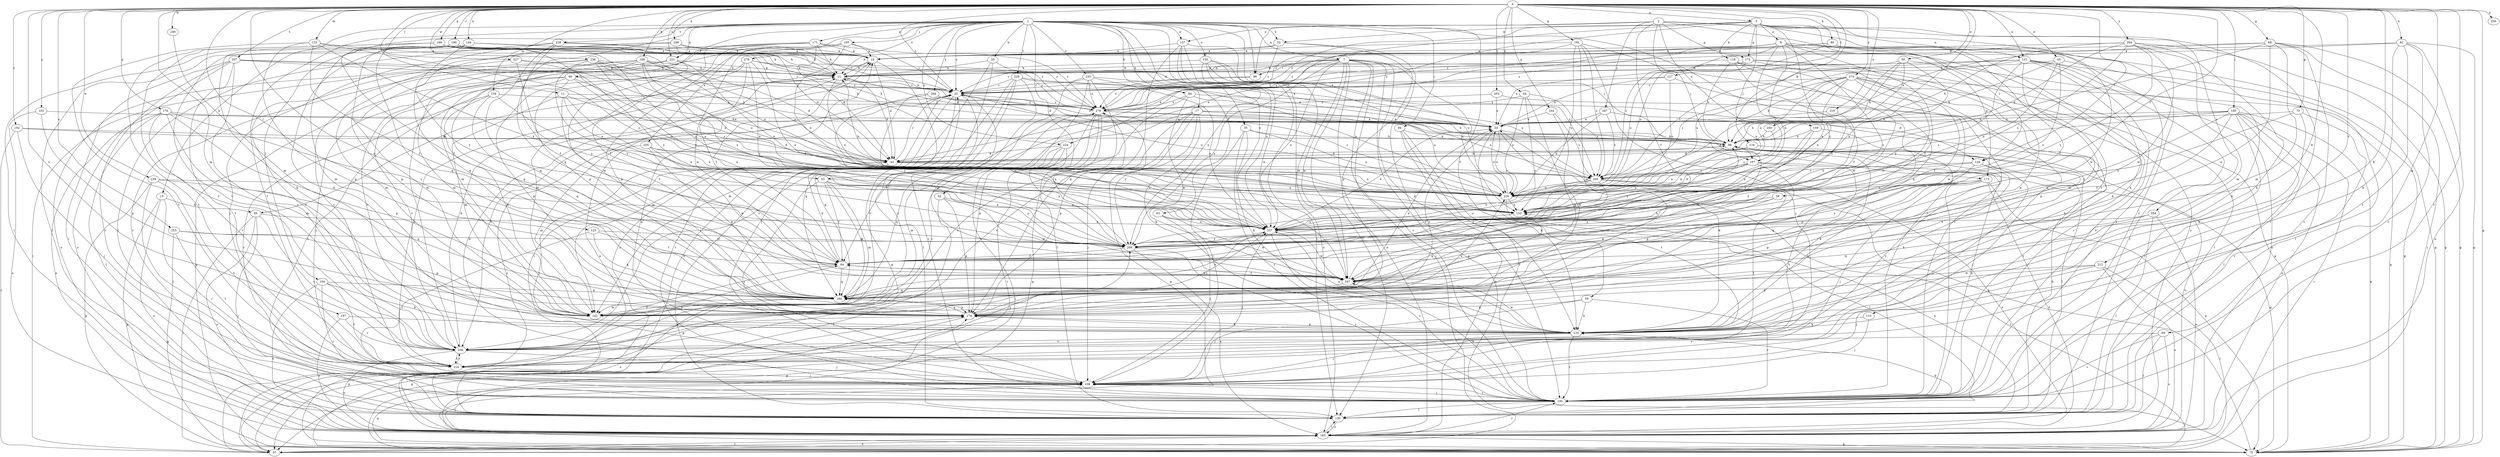 strict digraph  {
0;
1;
2;
3;
7;
9;
10;
11;
13;
17;
20;
21;
32;
35;
42;
43;
44;
45;
50;
52;
53;
54;
58;
59;
60;
63;
64;
68;
69;
73;
75;
80;
82;
84;
85;
86;
94;
96;
97;
100;
103;
104;
105;
107;
108;
109;
110;
116;
118;
120;
123;
127;
129;
130;
133;
134;
142;
144;
151;
153;
155;
157;
159;
163;
164;
169;
171;
172;
173;
174;
176;
181;
184;
190;
192;
195;
197;
200;
203;
204;
205;
207;
212;
216;
219;
222;
224;
226;
227;
228;
229;
235;
236;
238;
239;
240;
247;
248;
250;
253;
255;
257;
264;
266;
267;
269;
274;
278;
279;
0 -> 3  [label=a];
0 -> 11  [label=b];
0 -> 32  [label=c];
0 -> 44  [label=e];
0 -> 45  [label=e];
0 -> 50  [label=e];
0 -> 58  [label=f];
0 -> 68  [label=g];
0 -> 69  [label=g];
0 -> 73  [label=g];
0 -> 75  [label=g];
0 -> 80  [label=h];
0 -> 82  [label=h];
0 -> 100  [label=j];
0 -> 103  [label=j];
0 -> 109  [label=k];
0 -> 110  [label=k];
0 -> 116  [label=k];
0 -> 123  [label=l];
0 -> 127  [label=l];
0 -> 129  [label=l];
0 -> 133  [label=m];
0 -> 134  [label=m];
0 -> 142  [label=m];
0 -> 144  [label=n];
0 -> 151  [label=n];
0 -> 164  [label=p];
0 -> 169  [label=p];
0 -> 176  [label=q];
0 -> 181  [label=q];
0 -> 184  [label=q];
0 -> 190  [label=r];
0 -> 192  [label=r];
0 -> 195  [label=r];
0 -> 197  [label=s];
0 -> 200  [label=s];
0 -> 203  [label=s];
0 -> 207  [label=t];
0 -> 212  [label=t];
0 -> 219  [label=u];
0 -> 222  [label=u];
0 -> 227  [label=v];
0 -> 238  [label=w];
0 -> 239  [label=w];
0 -> 240  [label=w];
0 -> 247  [label=w];
0 -> 248  [label=x];
0 -> 250  [label=x];
0 -> 253  [label=x];
0 -> 264  [label=y];
0 -> 274  [label=z];
1 -> 7  [label=a];
1 -> 13  [label=b];
1 -> 17  [label=b];
1 -> 20  [label=b];
1 -> 32  [label=c];
1 -> 35  [label=d];
1 -> 42  [label=d];
1 -> 52  [label=e];
1 -> 59  [label=f];
1 -> 60  [label=f];
1 -> 63  [label=f];
1 -> 84  [label=h];
1 -> 94  [label=i];
1 -> 96  [label=i];
1 -> 104  [label=j];
1 -> 105  [label=j];
1 -> 107  [label=j];
1 -> 155  [label=o];
1 -> 157  [label=o];
1 -> 171  [label=p];
1 -> 184  [label=q];
1 -> 195  [label=r];
1 -> 216  [label=t];
1 -> 222  [label=u];
1 -> 224  [label=u];
1 -> 228  [label=v];
1 -> 229  [label=v];
1 -> 235  [label=v];
1 -> 255  [label=x];
1 -> 257  [label=x];
1 -> 266  [label=y];
1 -> 278  [label=z];
2 -> 64  [label=f];
2 -> 96  [label=i];
2 -> 107  [label=j];
2 -> 151  [label=n];
2 -> 157  [label=o];
2 -> 159  [label=o];
2 -> 163  [label=o];
2 -> 172  [label=p];
2 -> 236  [label=v];
2 -> 267  [label=y];
3 -> 9  [label=a];
3 -> 52  [label=e];
3 -> 53  [label=e];
3 -> 107  [label=j];
3 -> 118  [label=k];
3 -> 129  [label=l];
3 -> 130  [label=l];
3 -> 172  [label=p];
3 -> 195  [label=r];
3 -> 204  [label=s];
3 -> 224  [label=u];
3 -> 269  [label=y];
3 -> 279  [label=z];
7 -> 21  [label=b];
7 -> 32  [label=c];
7 -> 75  [label=g];
7 -> 96  [label=i];
7 -> 97  [label=i];
7 -> 120  [label=k];
7 -> 130  [label=l];
7 -> 153  [label=n];
7 -> 163  [label=o];
7 -> 195  [label=r];
7 -> 247  [label=w];
7 -> 257  [label=x];
7 -> 269  [label=y];
7 -> 279  [label=z];
9 -> 10  [label=a];
9 -> 32  [label=c];
9 -> 43  [label=d];
9 -> 64  [label=f];
9 -> 120  [label=k];
9 -> 153  [label=n];
9 -> 173  [label=p];
9 -> 195  [label=r];
9 -> 205  [label=s];
9 -> 257  [label=x];
9 -> 269  [label=y];
9 -> 279  [label=z];
10 -> 21  [label=b];
10 -> 43  [label=d];
10 -> 85  [label=h];
10 -> 108  [label=j];
11 -> 53  [label=e];
11 -> 64  [label=f];
11 -> 142  [label=m];
11 -> 205  [label=s];
11 -> 257  [label=x];
11 -> 279  [label=z];
13 -> 75  [label=g];
13 -> 85  [label=h];
13 -> 163  [label=o];
13 -> 195  [label=r];
17 -> 54  [label=e];
17 -> 64  [label=f];
17 -> 75  [label=g];
17 -> 86  [label=h];
17 -> 108  [label=j];
17 -> 120  [label=k];
17 -> 173  [label=p];
17 -> 174  [label=p];
17 -> 236  [label=v];
20 -> 21  [label=b];
20 -> 54  [label=e];
20 -> 130  [label=l];
20 -> 163  [label=o];
21 -> 32  [label=c];
21 -> 43  [label=d];
21 -> 54  [label=e];
21 -> 153  [label=n];
32 -> 21  [label=b];
32 -> 130  [label=l];
32 -> 142  [label=m];
32 -> 184  [label=q];
32 -> 195  [label=r];
32 -> 226  [label=u];
32 -> 236  [label=v];
32 -> 247  [label=w];
32 -> 279  [label=z];
35 -> 86  [label=h];
35 -> 108  [label=j];
35 -> 120  [label=k];
35 -> 195  [label=r];
35 -> 226  [label=u];
42 -> 97  [label=i];
42 -> 153  [label=n];
42 -> 174  [label=p];
42 -> 247  [label=w];
43 -> 32  [label=c];
43 -> 86  [label=h];
43 -> 108  [label=j];
43 -> 205  [label=s];
43 -> 226  [label=u];
44 -> 142  [label=m];
44 -> 205  [label=s];
44 -> 226  [label=u];
44 -> 269  [label=y];
44 -> 279  [label=z];
45 -> 21  [label=b];
45 -> 86  [label=h];
45 -> 130  [label=l];
45 -> 153  [label=n];
45 -> 257  [label=x];
50 -> 21  [label=b];
50 -> 86  [label=h];
50 -> 120  [label=k];
50 -> 153  [label=n];
50 -> 205  [label=s];
50 -> 226  [label=u];
52 -> 10  [label=a];
52 -> 21  [label=b];
52 -> 174  [label=p];
52 -> 195  [label=r];
52 -> 279  [label=z];
53 -> 64  [label=f];
53 -> 108  [label=j];
53 -> 142  [label=m];
53 -> 184  [label=q];
53 -> 226  [label=u];
53 -> 257  [label=x];
53 -> 269  [label=y];
54 -> 86  [label=h];
54 -> 120  [label=k];
54 -> 216  [label=t];
54 -> 226  [label=u];
58 -> 153  [label=n];
58 -> 247  [label=w];
58 -> 269  [label=y];
59 -> 108  [label=j];
59 -> 120  [label=k];
59 -> 174  [label=p];
59 -> 195  [label=r];
60 -> 32  [label=c];
60 -> 43  [label=d];
60 -> 75  [label=g];
60 -> 108  [label=j];
60 -> 174  [label=p];
60 -> 226  [label=u];
60 -> 236  [label=v];
63 -> 108  [label=j];
63 -> 247  [label=w];
63 -> 257  [label=x];
64 -> 10  [label=a];
64 -> 43  [label=d];
64 -> 184  [label=q];
64 -> 236  [label=v];
64 -> 247  [label=w];
68 -> 10  [label=a];
68 -> 54  [label=e];
68 -> 75  [label=g];
68 -> 97  [label=i];
68 -> 142  [label=m];
68 -> 195  [label=r];
68 -> 226  [label=u];
68 -> 247  [label=w];
69 -> 130  [label=l];
69 -> 163  [label=o];
69 -> 195  [label=r];
69 -> 236  [label=v];
73 -> 54  [label=e];
73 -> 120  [label=k];
73 -> 195  [label=r];
73 -> 257  [label=x];
75 -> 54  [label=e];
80 -> 10  [label=a];
80 -> 64  [label=f];
80 -> 75  [label=g];
80 -> 226  [label=u];
80 -> 247  [label=w];
80 -> 279  [label=z];
82 -> 10  [label=a];
82 -> 32  [label=c];
82 -> 75  [label=g];
82 -> 120  [label=k];
82 -> 163  [label=o];
82 -> 195  [label=r];
82 -> 216  [label=t];
84 -> 216  [label=t];
84 -> 226  [label=u];
84 -> 247  [label=w];
84 -> 279  [label=z];
84 -> 129  [label=d];
85 -> 97  [label=i];
85 -> 130  [label=l];
85 -> 163  [label=o];
85 -> 236  [label=v];
85 -> 257  [label=x];
86 -> 43  [label=d];
86 -> 120  [label=k];
86 -> 130  [label=l];
86 -> 153  [label=n];
86 -> 163  [label=o];
86 -> 216  [label=t];
94 -> 86  [label=h];
94 -> 120  [label=k];
94 -> 163  [label=o];
94 -> 195  [label=r];
96 -> 32  [label=c];
96 -> 279  [label=z];
97 -> 10  [label=a];
97 -> 32  [label=c];
97 -> 163  [label=o];
97 -> 174  [label=p];
100 -> 54  [label=e];
100 -> 64  [label=f];
100 -> 75  [label=g];
100 -> 86  [label=h];
100 -> 97  [label=i];
100 -> 130  [label=l];
100 -> 163  [label=o];
100 -> 195  [label=r];
100 -> 205  [label=s];
100 -> 269  [label=y];
103 -> 54  [label=e];
103 -> 163  [label=o];
103 -> 174  [label=p];
104 -> 120  [label=k];
104 -> 163  [label=o];
104 -> 184  [label=q];
104 -> 195  [label=r];
104 -> 216  [label=t];
105 -> 10  [label=a];
105 -> 32  [label=c];
105 -> 153  [label=n];
105 -> 174  [label=p];
105 -> 236  [label=v];
105 -> 247  [label=w];
107 -> 75  [label=g];
107 -> 153  [label=n];
107 -> 174  [label=p];
107 -> 205  [label=s];
107 -> 216  [label=t];
107 -> 226  [label=u];
107 -> 257  [label=x];
108 -> 10  [label=a];
108 -> 75  [label=g];
108 -> 195  [label=r];
109 -> 21  [label=b];
109 -> 43  [label=d];
109 -> 97  [label=i];
109 -> 142  [label=m];
109 -> 153  [label=n];
109 -> 184  [label=q];
109 -> 195  [label=r];
109 -> 205  [label=s];
109 -> 257  [label=x];
110 -> 108  [label=j];
110 -> 120  [label=k];
116 -> 43  [label=d];
116 -> 108  [label=j];
116 -> 226  [label=u];
118 -> 21  [label=b];
118 -> 64  [label=f];
118 -> 86  [label=h];
118 -> 174  [label=p];
118 -> 184  [label=q];
118 -> 247  [label=w];
120 -> 108  [label=j];
120 -> 174  [label=p];
120 -> 195  [label=r];
120 -> 236  [label=v];
120 -> 247  [label=w];
120 -> 257  [label=x];
123 -> 64  [label=f];
123 -> 108  [label=j];
123 -> 184  [label=q];
123 -> 269  [label=y];
127 -> 32  [label=c];
127 -> 54  [label=e];
127 -> 226  [label=u];
127 -> 247  [label=w];
129 -> 108  [label=j];
129 -> 120  [label=k];
129 -> 184  [label=q];
129 -> 205  [label=s];
129 -> 257  [label=x];
130 -> 32  [label=c];
130 -> 86  [label=h];
130 -> 120  [label=k];
130 -> 153  [label=n];
130 -> 163  [label=o];
133 -> 10  [label=a];
133 -> 64  [label=f];
133 -> 153  [label=n];
133 -> 174  [label=p];
133 -> 216  [label=t];
133 -> 257  [label=x];
134 -> 142  [label=m];
134 -> 184  [label=q];
134 -> 195  [label=r];
134 -> 257  [label=x];
134 -> 279  [label=z];
142 -> 54  [label=e];
142 -> 226  [label=u];
142 -> 279  [label=z];
144 -> 10  [label=a];
144 -> 21  [label=b];
144 -> 120  [label=k];
144 -> 130  [label=l];
144 -> 184  [label=q];
151 -> 21  [label=b];
151 -> 75  [label=g];
151 -> 120  [label=k];
151 -> 130  [label=l];
151 -> 142  [label=m];
151 -> 163  [label=o];
151 -> 195  [label=r];
151 -> 205  [label=s];
151 -> 226  [label=u];
151 -> 269  [label=y];
153 -> 86  [label=h];
153 -> 184  [label=q];
153 -> 257  [label=x];
155 -> 21  [label=b];
155 -> 130  [label=l];
155 -> 163  [label=o];
155 -> 205  [label=s];
155 -> 226  [label=u];
155 -> 247  [label=w];
157 -> 10  [label=a];
157 -> 54  [label=e];
157 -> 174  [label=p];
157 -> 247  [label=w];
157 -> 257  [label=x];
157 -> 269  [label=y];
159 -> 86  [label=h];
159 -> 174  [label=p];
159 -> 257  [label=x];
159 -> 269  [label=y];
163 -> 75  [label=g];
163 -> 97  [label=i];
163 -> 108  [label=j];
163 -> 130  [label=l];
163 -> 174  [label=p];
163 -> 195  [label=r];
164 -> 54  [label=e];
164 -> 184  [label=q];
164 -> 205  [label=s];
169 -> 10  [label=a];
169 -> 64  [label=f];
169 -> 86  [label=h];
169 -> 216  [label=t];
169 -> 226  [label=u];
169 -> 236  [label=v];
169 -> 279  [label=z];
171 -> 10  [label=a];
171 -> 21  [label=b];
171 -> 43  [label=d];
171 -> 64  [label=f];
171 -> 142  [label=m];
171 -> 174  [label=p];
171 -> 216  [label=t];
171 -> 279  [label=z];
172 -> 21  [label=b];
172 -> 54  [label=e];
172 -> 75  [label=g];
172 -> 195  [label=r];
172 -> 226  [label=u];
172 -> 247  [label=w];
173 -> 75  [label=g];
173 -> 108  [label=j];
173 -> 120  [label=k];
173 -> 163  [label=o];
173 -> 174  [label=p];
173 -> 195  [label=r];
173 -> 226  [label=u];
173 -> 269  [label=y];
174 -> 75  [label=g];
174 -> 120  [label=k];
174 -> 184  [label=q];
174 -> 257  [label=x];
176 -> 54  [label=e];
176 -> 130  [label=l];
176 -> 142  [label=m];
176 -> 163  [label=o];
176 -> 174  [label=p];
176 -> 236  [label=v];
176 -> 269  [label=y];
181 -> 10  [label=a];
181 -> 108  [label=j];
181 -> 142  [label=m];
181 -> 153  [label=n];
181 -> 195  [label=r];
181 -> 205  [label=s];
181 -> 279  [label=z];
184 -> 54  [label=e];
184 -> 142  [label=m];
184 -> 163  [label=o];
184 -> 174  [label=p];
184 -> 257  [label=x];
190 -> 10  [label=a];
190 -> 21  [label=b];
190 -> 86  [label=h];
190 -> 120  [label=k];
190 -> 130  [label=l];
190 -> 142  [label=m];
190 -> 174  [label=p];
190 -> 184  [label=q];
190 -> 257  [label=x];
190 -> 269  [label=y];
190 -> 279  [label=z];
192 -> 43  [label=d];
192 -> 86  [label=h];
192 -> 97  [label=i];
192 -> 108  [label=j];
195 -> 21  [label=b];
195 -> 86  [label=h];
195 -> 108  [label=j];
195 -> 130  [label=l];
195 -> 247  [label=w];
197 -> 120  [label=k];
197 -> 163  [label=o];
197 -> 236  [label=v];
200 -> 86  [label=h];
200 -> 226  [label=u];
203 -> 54  [label=e];
203 -> 120  [label=k];
203 -> 279  [label=z];
204 -> 130  [label=l];
204 -> 163  [label=o];
204 -> 184  [label=q];
204 -> 257  [label=x];
205 -> 64  [label=f];
205 -> 163  [label=o];
205 -> 216  [label=t];
205 -> 226  [label=u];
205 -> 257  [label=x];
205 -> 269  [label=y];
207 -> 21  [label=b];
207 -> 130  [label=l];
207 -> 153  [label=n];
207 -> 163  [label=o];
207 -> 195  [label=r];
207 -> 216  [label=t];
207 -> 236  [label=v];
207 -> 279  [label=z];
212 -> 97  [label=i];
212 -> 108  [label=j];
212 -> 163  [label=o];
212 -> 174  [label=p];
212 -> 247  [label=w];
216 -> 21  [label=b];
216 -> 108  [label=j];
216 -> 236  [label=v];
216 -> 269  [label=y];
219 -> 54  [label=e];
219 -> 257  [label=x];
222 -> 21  [label=b];
222 -> 142  [label=m];
222 -> 153  [label=n];
222 -> 236  [label=v];
222 -> 247  [label=w];
224 -> 43  [label=d];
224 -> 97  [label=i];
224 -> 142  [label=m];
224 -> 184  [label=q];
224 -> 269  [label=y];
226 -> 21  [label=b];
226 -> 32  [label=c];
226 -> 54  [label=e];
226 -> 97  [label=i];
226 -> 130  [label=l];
226 -> 153  [label=n];
227 -> 21  [label=b];
227 -> 226  [label=u];
227 -> 236  [label=v];
227 -> 269  [label=y];
228 -> 10  [label=a];
228 -> 43  [label=d];
228 -> 64  [label=f];
228 -> 108  [label=j];
228 -> 130  [label=l];
228 -> 184  [label=q];
229 -> 32  [label=c];
229 -> 54  [label=e];
229 -> 75  [label=g];
229 -> 130  [label=l];
229 -> 142  [label=m];
229 -> 205  [label=s];
229 -> 236  [label=v];
235 -> 32  [label=c];
235 -> 130  [label=l];
235 -> 195  [label=r];
235 -> 226  [label=u];
235 -> 236  [label=v];
235 -> 257  [label=x];
235 -> 279  [label=z];
236 -> 21  [label=b];
236 -> 64  [label=f];
236 -> 108  [label=j];
236 -> 163  [label=o];
236 -> 174  [label=p];
236 -> 216  [label=t];
238 -> 21  [label=b];
238 -> 32  [label=c];
238 -> 86  [label=h];
238 -> 142  [label=m];
238 -> 163  [label=o];
238 -> 226  [label=u];
238 -> 257  [label=x];
238 -> 269  [label=y];
239 -> 75  [label=g];
239 -> 108  [label=j];
239 -> 184  [label=q];
239 -> 216  [label=t];
239 -> 226  [label=u];
240 -> 142  [label=m];
247 -> 64  [label=f];
247 -> 86  [label=h];
247 -> 184  [label=q];
248 -> 10  [label=a];
248 -> 21  [label=b];
248 -> 32  [label=c];
248 -> 236  [label=v];
248 -> 269  [label=y];
253 -> 75  [label=g];
253 -> 174  [label=p];
253 -> 216  [label=t];
253 -> 269  [label=y];
255 -> 43  [label=d];
255 -> 142  [label=m];
255 -> 184  [label=q];
255 -> 226  [label=u];
255 -> 247  [label=w];
257 -> 54  [label=e];
257 -> 108  [label=j];
257 -> 195  [label=r];
257 -> 247  [label=w];
257 -> 269  [label=y];
264 -> 10  [label=a];
264 -> 43  [label=d];
264 -> 75  [label=g];
264 -> 86  [label=h];
264 -> 120  [label=k];
264 -> 142  [label=m];
264 -> 153  [label=n];
264 -> 247  [label=w];
264 -> 269  [label=y];
266 -> 54  [label=e];
266 -> 257  [label=x];
266 -> 269  [label=y];
266 -> 279  [label=z];
267 -> 54  [label=e];
267 -> 195  [label=r];
267 -> 205  [label=s];
267 -> 226  [label=u];
269 -> 64  [label=f];
269 -> 163  [label=o];
269 -> 195  [label=r];
269 -> 279  [label=z];
274 -> 32  [label=c];
274 -> 64  [label=f];
274 -> 75  [label=g];
274 -> 86  [label=h];
274 -> 130  [label=l];
274 -> 153  [label=n];
274 -> 174  [label=p];
274 -> 184  [label=q];
274 -> 205  [label=s];
274 -> 226  [label=u];
274 -> 257  [label=x];
278 -> 21  [label=b];
278 -> 64  [label=f];
278 -> 130  [label=l];
278 -> 142  [label=m];
278 -> 257  [label=x];
278 -> 269  [label=y];
278 -> 279  [label=z];
279 -> 54  [label=e];
279 -> 75  [label=g];
279 -> 97  [label=i];
279 -> 174  [label=p];
279 -> 184  [label=q];
279 -> 205  [label=s];
279 -> 216  [label=t];
279 -> 269  [label=y];
}
